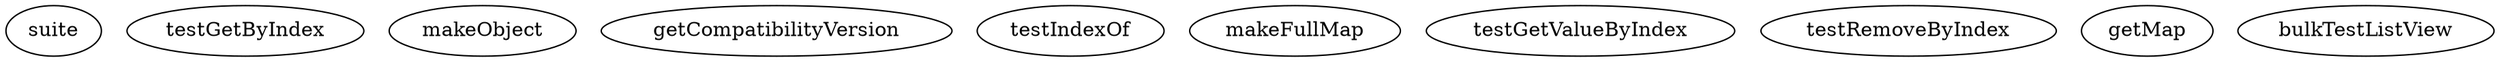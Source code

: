 digraph G {
suite;
testGetByIndex;
makeObject;
getCompatibilityVersion;
testIndexOf;
makeFullMap;
testGetValueByIndex;
testRemoveByIndex;
getMap;
bulkTestListView;
}